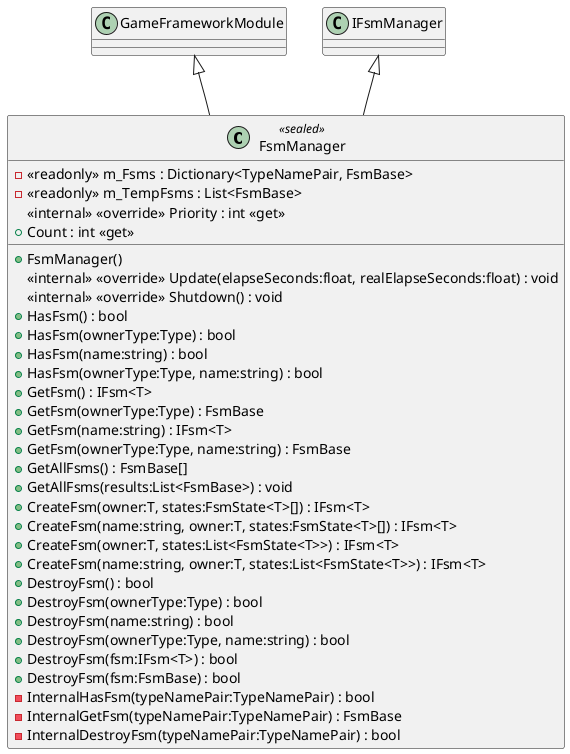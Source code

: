 @startuml
class FsmManager <<sealed>> {
    - <<readonly>> m_Fsms : Dictionary<TypeNamePair, FsmBase>
    - <<readonly>> m_TempFsms : List<FsmBase>
    + FsmManager()
    <<internal>> <<override>> Priority : int <<get>>
    + Count : int <<get>>
    <<internal>> <<override>> Update(elapseSeconds:float, realElapseSeconds:float) : void
    <<internal>> <<override>> Shutdown() : void
    + HasFsm() : bool
    + HasFsm(ownerType:Type) : bool
    + HasFsm(name:string) : bool
    + HasFsm(ownerType:Type, name:string) : bool
    + GetFsm() : IFsm<T>
    + GetFsm(ownerType:Type) : FsmBase
    + GetFsm(name:string) : IFsm<T>
    + GetFsm(ownerType:Type, name:string) : FsmBase
    + GetAllFsms() : FsmBase[]
    + GetAllFsms(results:List<FsmBase>) : void
    + CreateFsm(owner:T, states:FsmState<T>[]) : IFsm<T>
    + CreateFsm(name:string, owner:T, states:FsmState<T>[]) : IFsm<T>
    + CreateFsm(owner:T, states:List<FsmState<T>>) : IFsm<T>
    + CreateFsm(name:string, owner:T, states:List<FsmState<T>>) : IFsm<T>
    + DestroyFsm() : bool
    + DestroyFsm(ownerType:Type) : bool
    + DestroyFsm(name:string) : bool
    + DestroyFsm(ownerType:Type, name:string) : bool
    + DestroyFsm(fsm:IFsm<T>) : bool
    + DestroyFsm(fsm:FsmBase) : bool
    - InternalHasFsm(typeNamePair:TypeNamePair) : bool
    - InternalGetFsm(typeNamePair:TypeNamePair) : FsmBase
    - InternalDestroyFsm(typeNamePair:TypeNamePair) : bool
}
GameFrameworkModule <|-- FsmManager
IFsmManager <|-- FsmManager
@enduml
